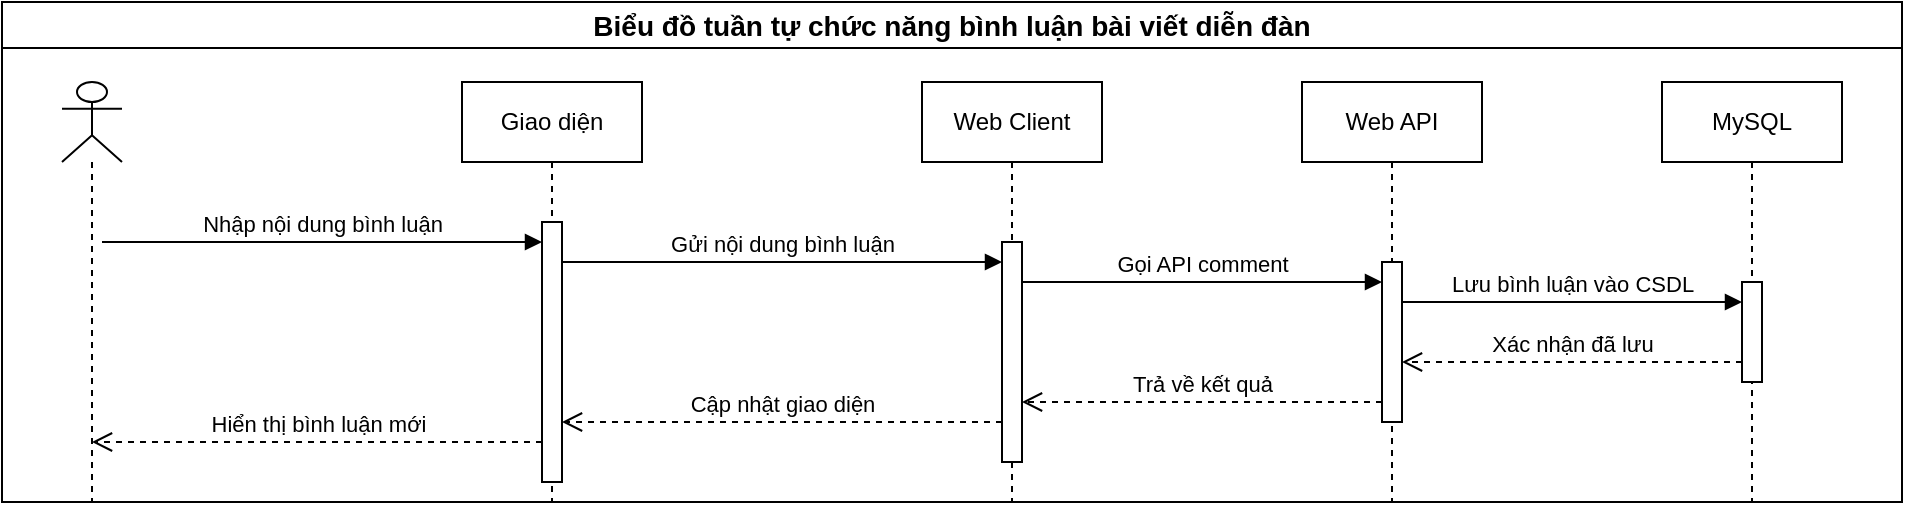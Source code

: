 <mxfile version="27.0.3">
  <diagram name="Page-1" id="Aevg8matVxpJcqccjYsK">
    <mxGraphModel dx="1418" dy="794" grid="1" gridSize="10" guides="1" tooltips="1" connect="1" arrows="1" fold="1" page="1" pageScale="1" pageWidth="850" pageHeight="1100" math="0" shadow="0">
      <root>
        <mxCell id="0" />
        <mxCell id="1" parent="0" />
        <mxCell id="dX_RW2cBi2bRN5Jph29r-1" value="Biểu đồ tuần tự chức năng bình luận bài viết diễn đàn" style="swimlane;whiteSpace=wrap;html=1;startSize=23;fontSize=14;" vertex="1" parent="1">
          <mxGeometry x="80" y="240" width="950" height="250" as="geometry" />
        </mxCell>
        <mxCell id="dX_RW2cBi2bRN5Jph29r-2" value="" style="shape=umlLifeline;perimeter=lifelinePerimeter;whiteSpace=wrap;html=1;container=1;dropTarget=0;collapsible=0;recursiveResize=0;outlineConnect=0;portConstraint=eastwest;newEdgeStyle={&quot;curved&quot;:0,&quot;rounded&quot;:0};participant=umlActor;" vertex="1" parent="dX_RW2cBi2bRN5Jph29r-1">
          <mxGeometry x="30" y="40" width="30" height="210" as="geometry" />
        </mxCell>
        <mxCell id="dX_RW2cBi2bRN5Jph29r-3" value="Giao diện" style="shape=umlLifeline;perimeter=lifelinePerimeter;whiteSpace=wrap;html=1;container=1;dropTarget=0;collapsible=0;recursiveResize=0;outlineConnect=0;portConstraint=eastwest;newEdgeStyle={&quot;curved&quot;:0,&quot;rounded&quot;:0};" vertex="1" parent="dX_RW2cBi2bRN5Jph29r-1">
          <mxGeometry x="230" y="40" width="90" height="210" as="geometry" />
        </mxCell>
        <mxCell id="dX_RW2cBi2bRN5Jph29r-4" value="" style="html=1;points=[[0,0,0,0,5],[0,1,0,0,-5],[1,0,0,0,5],[1,1,0,0,-5]];perimeter=orthogonalPerimeter;outlineConnect=0;targetShapes=umlLifeline;portConstraint=eastwest;newEdgeStyle={&quot;curved&quot;:0,&quot;rounded&quot;:0};" vertex="1" parent="dX_RW2cBi2bRN5Jph29r-3">
          <mxGeometry x="40" y="70" width="10" height="130" as="geometry" />
        </mxCell>
        <mxCell id="dX_RW2cBi2bRN5Jph29r-5" value="Web Client" style="shape=umlLifeline;perimeter=lifelinePerimeter;whiteSpace=wrap;html=1;container=1;dropTarget=0;collapsible=0;recursiveResize=0;outlineConnect=0;portConstraint=eastwest;newEdgeStyle={&quot;curved&quot;:0,&quot;rounded&quot;:0};" vertex="1" parent="dX_RW2cBi2bRN5Jph29r-1">
          <mxGeometry x="460" y="40" width="90" height="210" as="geometry" />
        </mxCell>
        <mxCell id="dX_RW2cBi2bRN5Jph29r-6" value="&lt;span style=&quot;color: rgba(0, 0, 0, 0); font-family: monospace; font-size: 0px; text-align: start;&quot;&gt;%3CmxGraphModel%3E%3Croot%3E%3CmxCell%20id%3D%220%22%2F%3E%3CmxCell%20id%3D%221%22%20parent%3D%220%22%2F%3E%3CmxCell%20id%3D%222%22%20value%3D%22G%E1%BB%8Di%20API%20t%C3%ACm%20ki%E1%BA%BFm%20d%E1%BB%AF%20li%E1%BB%87u%22%20style%3D%22html%3D1%3BverticalAlign%3Dbottom%3BendArrow%3Dblock%3Bcurved%3D0%3Brounded%3D0%3B%22%20edge%3D%221%22%20parent%3D%221%22%3E%3CmxGeometry%20width%3D%2280%22%20relative%3D%221%22%20as%3D%22geometry%22%3E%3CmxPoint%20x%3D%22360%22%20y%3D%22730%22%20as%3D%22sourcePoint%22%2F%3E%3CmxPoint%20x%3D%22580%22%20y%3D%22730%22%20as%3D%22targetPoint%22%2F%3E%3C%2FmxGeometry%3E%3C%2FmxCell%3E%3C%2Froot%3E%3C%2FmxGraphModel%3E&lt;/span&gt;" style="html=1;points=[[0,0,0,0,5],[0,1,0,0,-5],[1,0,0,0,5],[1,1,0,0,-5]];perimeter=orthogonalPerimeter;outlineConnect=0;targetShapes=umlLifeline;portConstraint=eastwest;newEdgeStyle={&quot;curved&quot;:0,&quot;rounded&quot;:0};" vertex="1" parent="dX_RW2cBi2bRN5Jph29r-5">
          <mxGeometry x="40" y="80" width="10" height="110" as="geometry" />
        </mxCell>
        <mxCell id="dX_RW2cBi2bRN5Jph29r-7" value="Web API" style="shape=umlLifeline;perimeter=lifelinePerimeter;whiteSpace=wrap;html=1;container=1;dropTarget=0;collapsible=0;recursiveResize=0;outlineConnect=0;portConstraint=eastwest;newEdgeStyle={&quot;curved&quot;:0,&quot;rounded&quot;:0};" vertex="1" parent="dX_RW2cBi2bRN5Jph29r-1">
          <mxGeometry x="650" y="40" width="90" height="210" as="geometry" />
        </mxCell>
        <mxCell id="dX_RW2cBi2bRN5Jph29r-8" value="" style="html=1;points=[[0,0,0,0,5],[0,1,0,0,-5],[1,0,0,0,5],[1,1,0,0,-5]];perimeter=orthogonalPerimeter;outlineConnect=0;targetShapes=umlLifeline;portConstraint=eastwest;newEdgeStyle={&quot;curved&quot;:0,&quot;rounded&quot;:0};" vertex="1" parent="dX_RW2cBi2bRN5Jph29r-7">
          <mxGeometry x="40" y="90" width="10" height="80" as="geometry" />
        </mxCell>
        <mxCell id="dX_RW2cBi2bRN5Jph29r-9" value="Nhập nội dung bình luận" style="html=1;verticalAlign=bottom;endArrow=block;curved=0;rounded=0;" edge="1" parent="dX_RW2cBi2bRN5Jph29r-1">
          <mxGeometry width="80" relative="1" as="geometry">
            <mxPoint x="50" y="120" as="sourcePoint" />
            <mxPoint x="270" y="120" as="targetPoint" />
          </mxGeometry>
        </mxCell>
        <mxCell id="dX_RW2cBi2bRN5Jph29r-10" value="Gửi nội dung bình luận" style="html=1;verticalAlign=bottom;endArrow=block;curved=0;rounded=0;" edge="1" parent="dX_RW2cBi2bRN5Jph29r-1">
          <mxGeometry width="80" relative="1" as="geometry">
            <mxPoint x="280" y="130" as="sourcePoint" />
            <mxPoint x="500" y="130" as="targetPoint" />
          </mxGeometry>
        </mxCell>
        <mxCell id="dX_RW2cBi2bRN5Jph29r-11" value="Gọi API comment" style="html=1;verticalAlign=bottom;endArrow=block;curved=0;rounded=0;" edge="1" parent="dX_RW2cBi2bRN5Jph29r-1" target="dX_RW2cBi2bRN5Jph29r-8">
          <mxGeometry width="80" relative="1" as="geometry">
            <mxPoint x="510" y="140" as="sourcePoint" />
            <mxPoint x="670" y="140" as="targetPoint" />
          </mxGeometry>
        </mxCell>
        <mxCell id="dX_RW2cBi2bRN5Jph29r-12" value="MySQL" style="shape=umlLifeline;perimeter=lifelinePerimeter;whiteSpace=wrap;html=1;container=1;dropTarget=0;collapsible=0;recursiveResize=0;outlineConnect=0;portConstraint=eastwest;newEdgeStyle={&quot;curved&quot;:0,&quot;rounded&quot;:0};" vertex="1" parent="dX_RW2cBi2bRN5Jph29r-1">
          <mxGeometry x="830" y="40" width="90" height="210" as="geometry" />
        </mxCell>
        <mxCell id="dX_RW2cBi2bRN5Jph29r-13" value="" style="html=1;points=[[0,0,0,0,5],[0,1,0,0,-5],[1,0,0,0,5],[1,1,0,0,-5]];perimeter=orthogonalPerimeter;outlineConnect=0;targetShapes=umlLifeline;portConstraint=eastwest;newEdgeStyle={&quot;curved&quot;:0,&quot;rounded&quot;:0};" vertex="1" parent="dX_RW2cBi2bRN5Jph29r-12">
          <mxGeometry x="40" y="100" width="10" height="50" as="geometry" />
        </mxCell>
        <mxCell id="dX_RW2cBi2bRN5Jph29r-14" value="Lưu bình luận vào CSDL" style="html=1;verticalAlign=bottom;endArrow=block;curved=0;rounded=0;" edge="1" parent="dX_RW2cBi2bRN5Jph29r-1" target="dX_RW2cBi2bRN5Jph29r-13">
          <mxGeometry width="80" relative="1" as="geometry">
            <mxPoint x="700" y="150" as="sourcePoint" />
            <mxPoint x="780" y="150" as="targetPoint" />
            <mxPoint as="offset" />
          </mxGeometry>
        </mxCell>
        <mxCell id="dX_RW2cBi2bRN5Jph29r-15" value="Xác nhận đã lưu" style="html=1;verticalAlign=bottom;endArrow=open;dashed=1;endSize=8;curved=0;rounded=0;" edge="1" parent="dX_RW2cBi2bRN5Jph29r-1" target="dX_RW2cBi2bRN5Jph29r-8">
          <mxGeometry relative="1" as="geometry">
            <mxPoint x="870" y="180" as="sourcePoint" />
            <mxPoint x="790" y="180" as="targetPoint" />
          </mxGeometry>
        </mxCell>
        <mxCell id="dX_RW2cBi2bRN5Jph29r-16" value="Trả về kết quả" style="html=1;verticalAlign=bottom;endArrow=open;dashed=1;endSize=8;curved=0;rounded=0;" edge="1" parent="dX_RW2cBi2bRN5Jph29r-1" target="dX_RW2cBi2bRN5Jph29r-6">
          <mxGeometry relative="1" as="geometry">
            <mxPoint x="690" y="200" as="sourcePoint" />
            <mxPoint x="610" y="200" as="targetPoint" />
            <mxPoint as="offset" />
          </mxGeometry>
        </mxCell>
        <mxCell id="dX_RW2cBi2bRN5Jph29r-17" value="Cập nhật giao diện" style="html=1;verticalAlign=bottom;endArrow=open;dashed=1;endSize=8;curved=0;rounded=0;" edge="1" parent="dX_RW2cBi2bRN5Jph29r-1" target="dX_RW2cBi2bRN5Jph29r-4">
          <mxGeometry relative="1" as="geometry">
            <mxPoint x="500" y="210" as="sourcePoint" />
            <mxPoint x="420" y="210" as="targetPoint" />
            <mxPoint as="offset" />
          </mxGeometry>
        </mxCell>
        <mxCell id="dX_RW2cBi2bRN5Jph29r-18" value="Hiển thị bình luận mới" style="html=1;verticalAlign=bottom;endArrow=open;dashed=1;endSize=8;curved=0;rounded=0;" edge="1" parent="dX_RW2cBi2bRN5Jph29r-1" target="dX_RW2cBi2bRN5Jph29r-2">
          <mxGeometry relative="1" as="geometry">
            <mxPoint x="270" y="220" as="sourcePoint" />
            <mxPoint x="190" y="220" as="targetPoint" />
          </mxGeometry>
        </mxCell>
      </root>
    </mxGraphModel>
  </diagram>
</mxfile>
